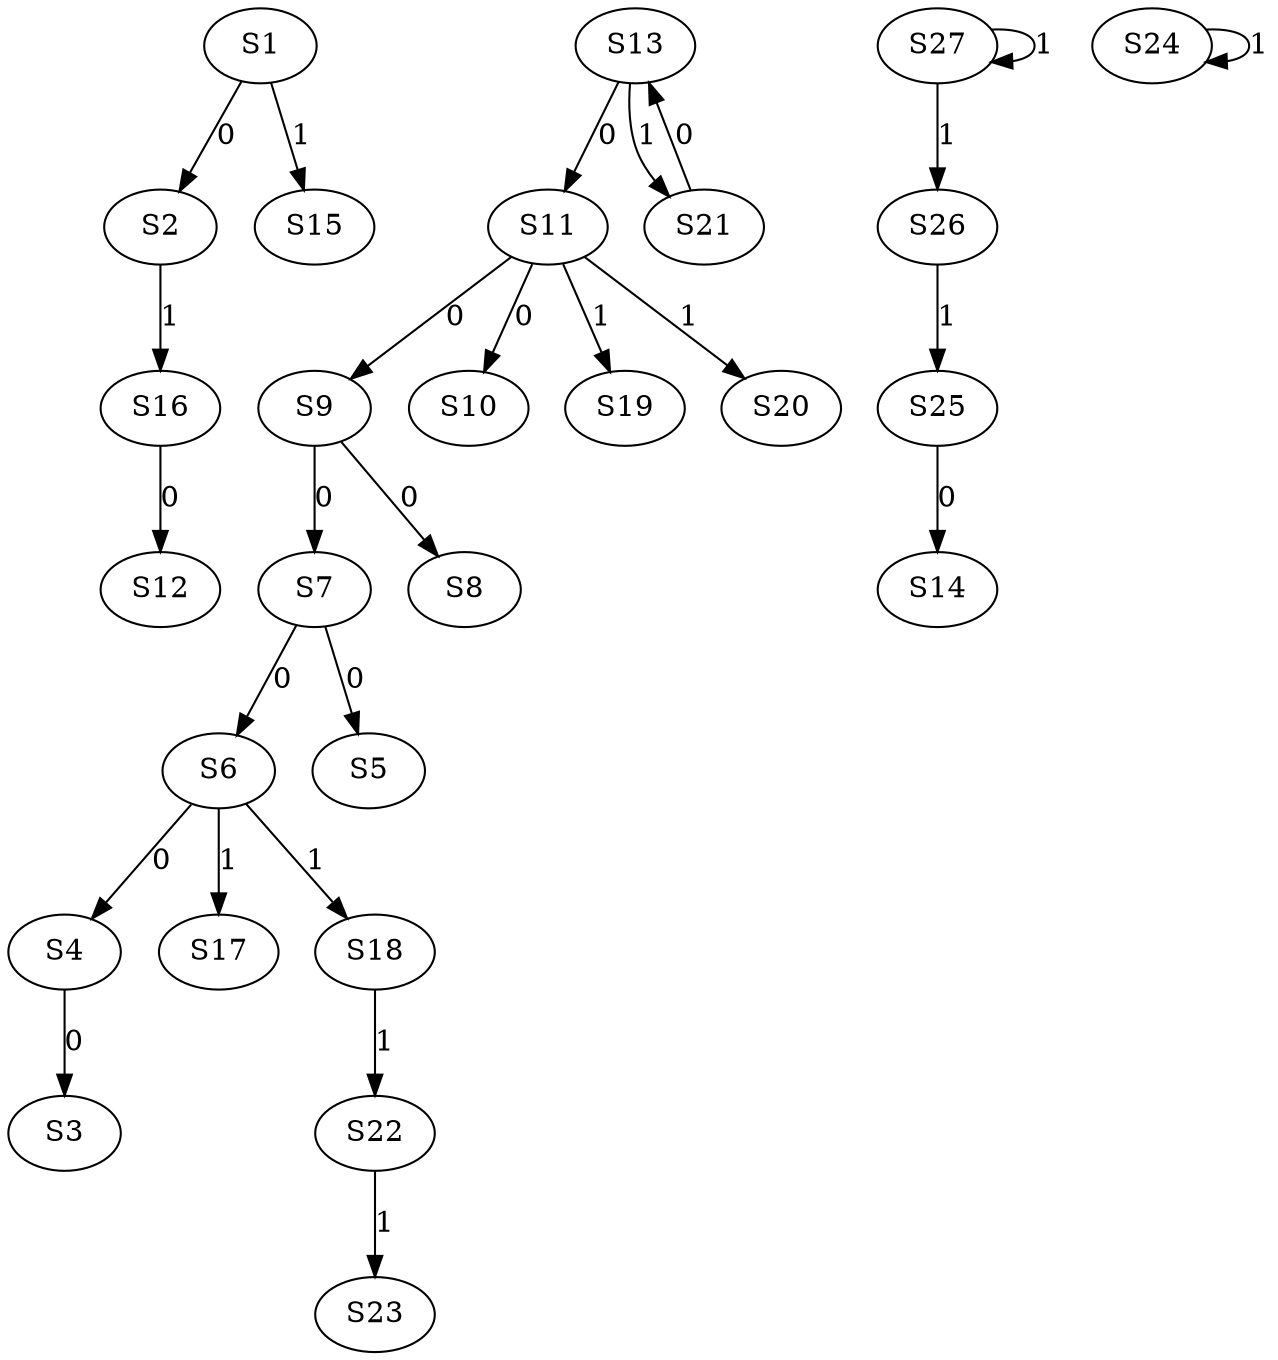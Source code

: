 strict digraph {
	S1 -> S2 [ label = 0 ];
	S4 -> S3 [ label = 0 ];
	S6 -> S4 [ label = 0 ];
	S7 -> S5 [ label = 0 ];
	S7 -> S6 [ label = 0 ];
	S9 -> S7 [ label = 0 ];
	S9 -> S8 [ label = 0 ];
	S11 -> S9 [ label = 0 ];
	S11 -> S10 [ label = 0 ];
	S13 -> S11 [ label = 0 ];
	S16 -> S12 [ label = 0 ];
	S21 -> S13 [ label = 0 ];
	S25 -> S14 [ label = 0 ];
	S1 -> S15 [ label = 1 ];
	S2 -> S16 [ label = 1 ];
	S6 -> S17 [ label = 1 ];
	S6 -> S18 [ label = 1 ];
	S11 -> S19 [ label = 1 ];
	S11 -> S20 [ label = 1 ];
	S13 -> S21 [ label = 1 ];
	S18 -> S22 [ label = 1 ];
	S22 -> S23 [ label = 1 ];
	S24 -> S24 [ label = 1 ];
	S26 -> S25 [ label = 1 ];
	S27 -> S26 [ label = 1 ];
	S27 -> S27 [ label = 1 ];
}